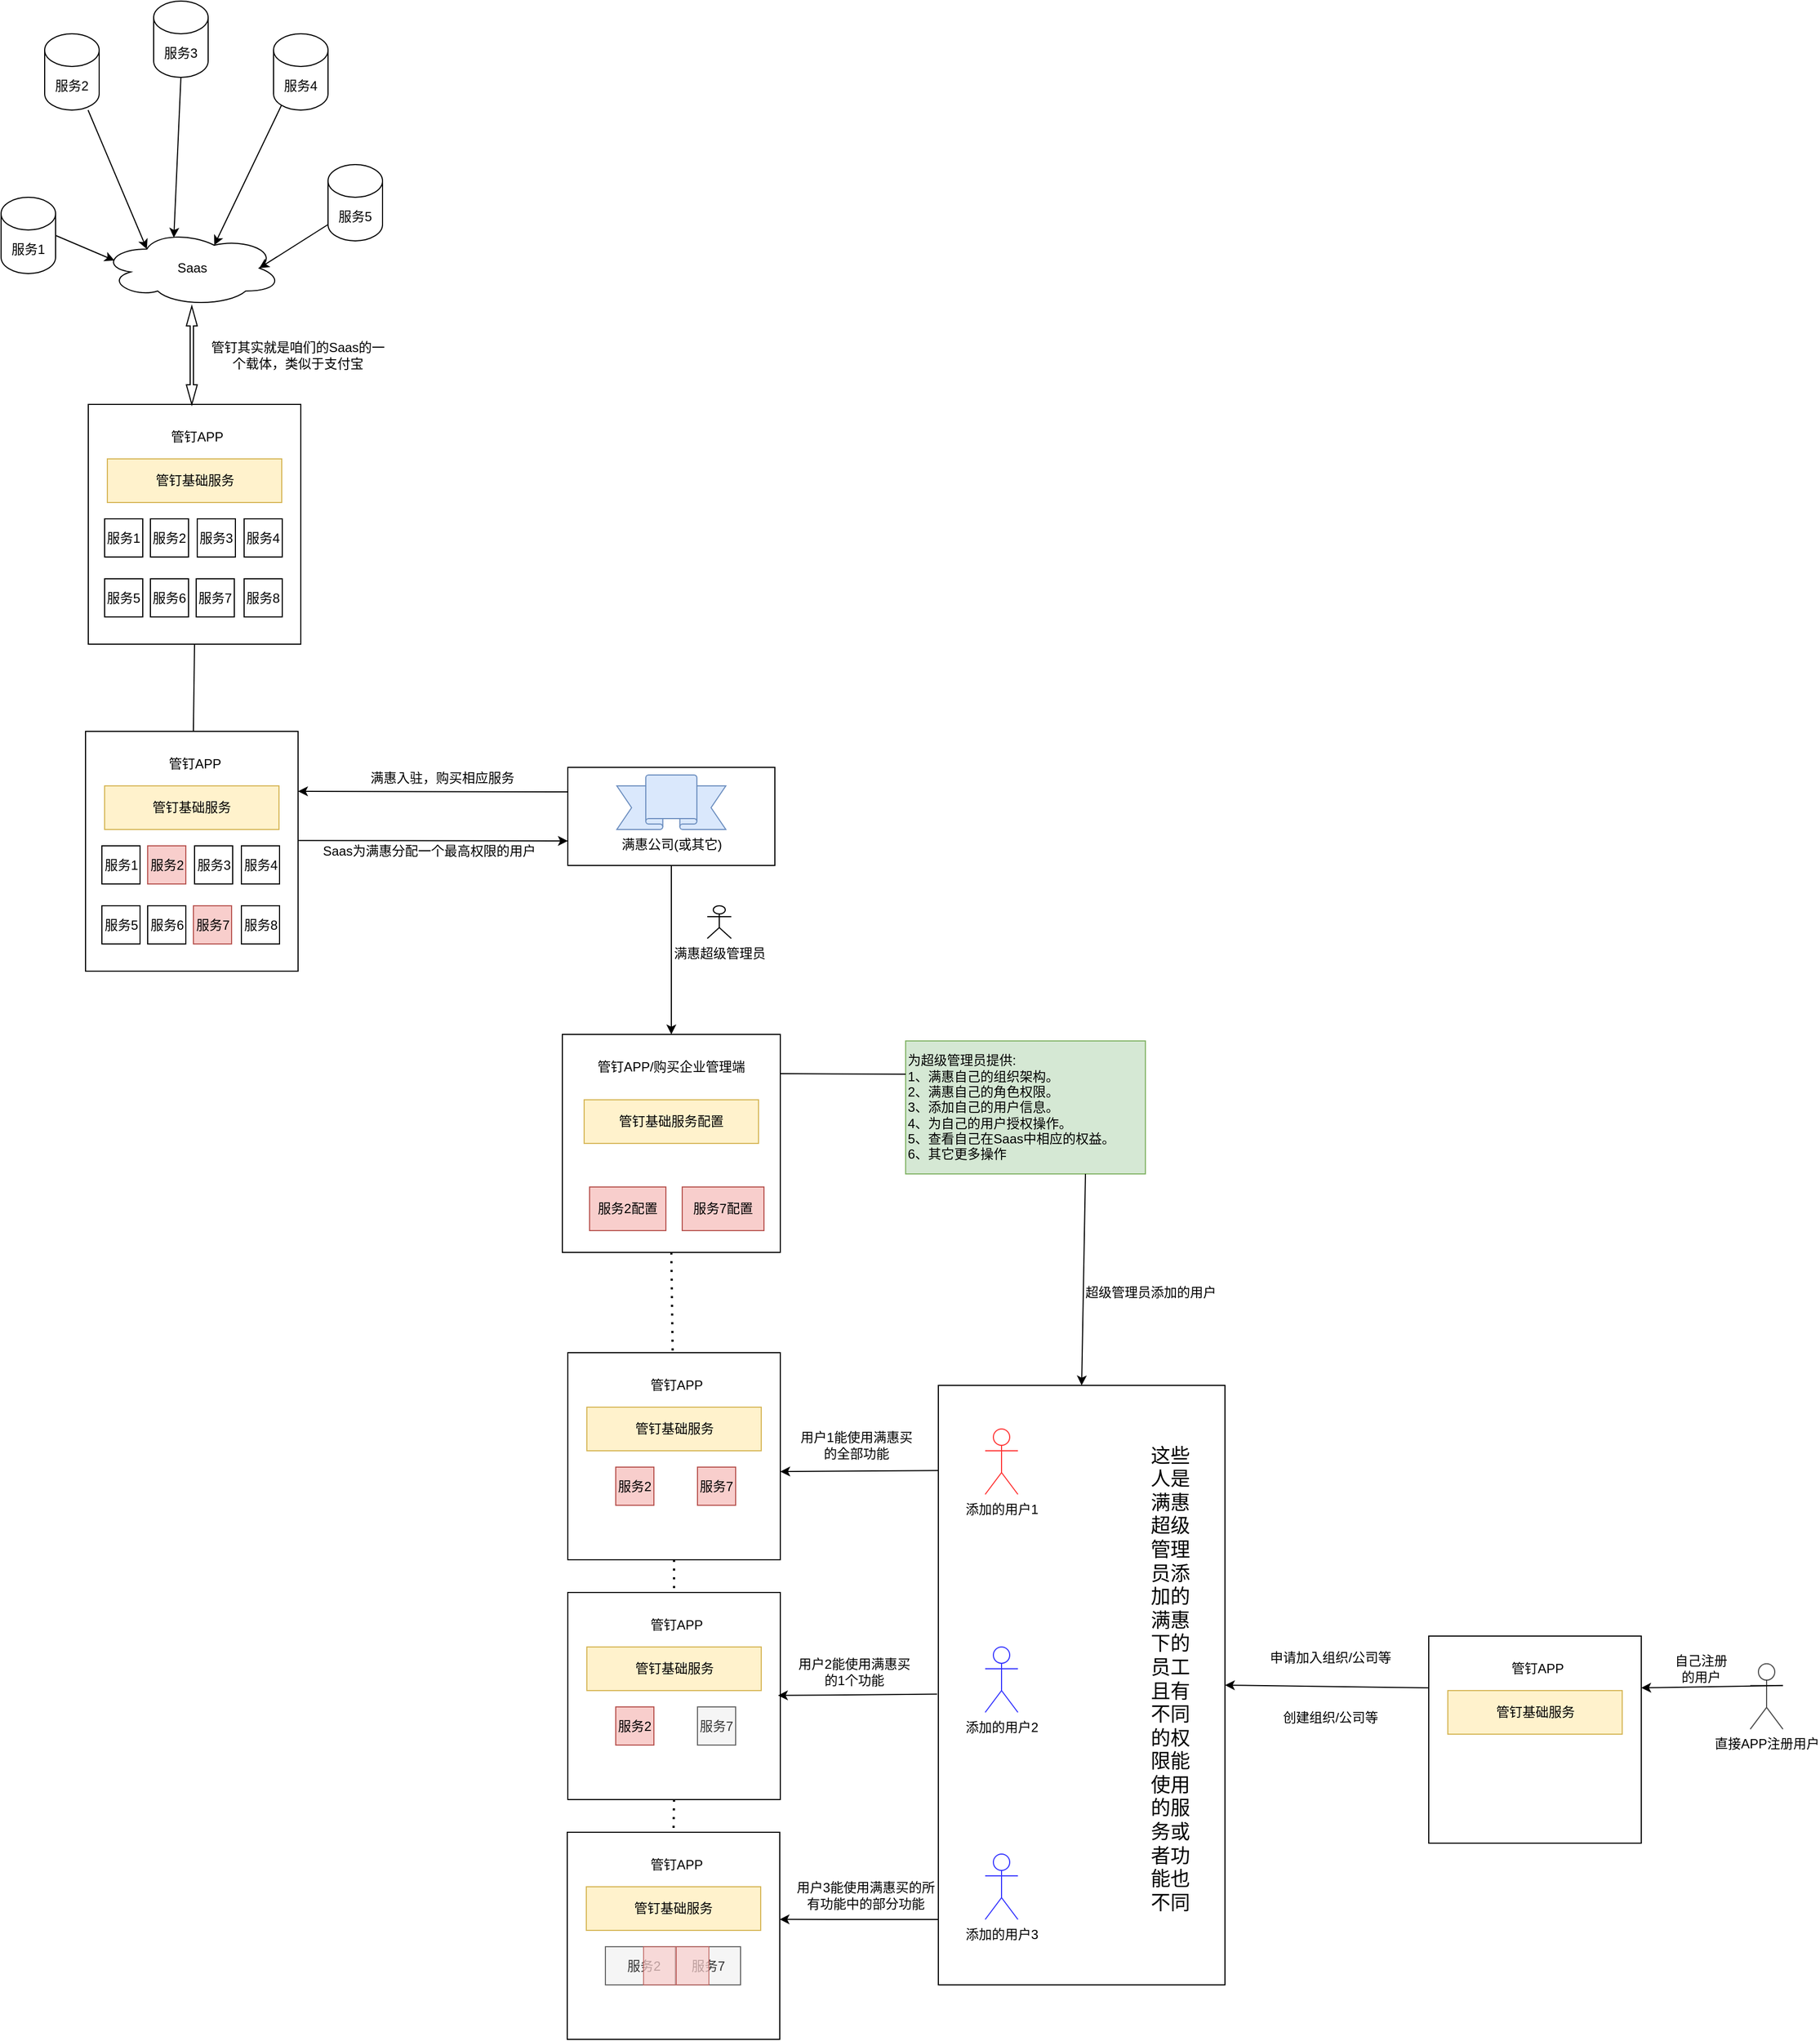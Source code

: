 <mxfile version="14.2.4" type="github">
  <diagram id="RpOZdFJz2ZnUTtg9b3pp" name="Page-1">
    <mxGraphModel dx="1673" dy="934" grid="1" gridSize="10" guides="1" tooltips="1" connect="1" arrows="1" fold="1" page="1" pageScale="1" pageWidth="827" pageHeight="1169" math="0" shadow="0">
      <root>
        <mxCell id="0" />
        <mxCell id="1" parent="0" />
        <mxCell id="KhQuNTbmmZ_W9YEy7QfY-66" value="" style="rounded=0;whiteSpace=wrap;html=1;" vertex="1" parent="1">
          <mxGeometry x="890" y="1340" width="263" height="550" as="geometry" />
        </mxCell>
        <mxCell id="KhQuNTbmmZ_W9YEy7QfY-1" value="Saas" style="ellipse;shape=cloud;whiteSpace=wrap;html=1;" vertex="1" parent="1">
          <mxGeometry x="122.5" y="280" width="165" height="70" as="geometry" />
        </mxCell>
        <mxCell id="KhQuNTbmmZ_W9YEy7QfY-2" value="服务2" style="shape=cylinder3;whiteSpace=wrap;html=1;boundedLbl=1;backgroundOutline=1;size=15;" vertex="1" parent="1">
          <mxGeometry x="70" y="100" width="50" height="70" as="geometry" />
        </mxCell>
        <mxCell id="KhQuNTbmmZ_W9YEy7QfY-3" value="服务3" style="shape=cylinder3;whiteSpace=wrap;html=1;boundedLbl=1;backgroundOutline=1;size=15;" vertex="1" parent="1">
          <mxGeometry x="170" y="70" width="50" height="70" as="geometry" />
        </mxCell>
        <mxCell id="KhQuNTbmmZ_W9YEy7QfY-4" value="服务4" style="shape=cylinder3;whiteSpace=wrap;html=1;boundedLbl=1;backgroundOutline=1;size=15;" vertex="1" parent="1">
          <mxGeometry x="280" y="100" width="50" height="70" as="geometry" />
        </mxCell>
        <mxCell id="KhQuNTbmmZ_W9YEy7QfY-5" value="服务5" style="shape=cylinder3;whiteSpace=wrap;html=1;boundedLbl=1;backgroundOutline=1;size=15;" vertex="1" parent="1">
          <mxGeometry x="330" y="220" width="50" height="70" as="geometry" />
        </mxCell>
        <mxCell id="KhQuNTbmmZ_W9YEy7QfY-6" value="服务1" style="shape=cylinder3;whiteSpace=wrap;html=1;boundedLbl=1;backgroundOutline=1;size=15;" vertex="1" parent="1">
          <mxGeometry x="30" y="250" width="50" height="70" as="geometry" />
        </mxCell>
        <mxCell id="KhQuNTbmmZ_W9YEy7QfY-8" value="" style="endArrow=classic;html=1;exitX=1;exitY=0.5;exitDx=0;exitDy=0;exitPerimeter=0;entryX=0.07;entryY=0.4;entryDx=0;entryDy=0;entryPerimeter=0;" edge="1" parent="1" source="KhQuNTbmmZ_W9YEy7QfY-6" target="KhQuNTbmmZ_W9YEy7QfY-1">
          <mxGeometry width="50" height="50" relative="1" as="geometry">
            <mxPoint x="540" y="490" as="sourcePoint" />
            <mxPoint x="590" y="440" as="targetPoint" />
          </mxGeometry>
        </mxCell>
        <mxCell id="KhQuNTbmmZ_W9YEy7QfY-9" value="" style="endArrow=classic;html=1;entryX=0.25;entryY=0.25;entryDx=0;entryDy=0;entryPerimeter=0;" edge="1" parent="1" source="KhQuNTbmmZ_W9YEy7QfY-2" target="KhQuNTbmmZ_W9YEy7QfY-1">
          <mxGeometry width="50" height="50" relative="1" as="geometry">
            <mxPoint x="140" y="230" as="sourcePoint" />
            <mxPoint x="190" y="180" as="targetPoint" />
          </mxGeometry>
        </mxCell>
        <mxCell id="KhQuNTbmmZ_W9YEy7QfY-11" value="" style="endArrow=classic;html=1;exitX=0.145;exitY=1;exitDx=0;exitDy=-4.35;exitPerimeter=0;entryX=0.625;entryY=0.2;entryDx=0;entryDy=0;entryPerimeter=0;" edge="1" parent="1" source="KhQuNTbmmZ_W9YEy7QfY-4" target="KhQuNTbmmZ_W9YEy7QfY-1">
          <mxGeometry width="50" height="50" relative="1" as="geometry">
            <mxPoint x="160" y="500" as="sourcePoint" />
            <mxPoint x="210" y="450" as="targetPoint" />
          </mxGeometry>
        </mxCell>
        <mxCell id="KhQuNTbmmZ_W9YEy7QfY-12" value="" style="endArrow=classic;html=1;exitX=0;exitY=1;exitDx=0;exitDy=-15;exitPerimeter=0;entryX=0.875;entryY=0.5;entryDx=0;entryDy=0;entryPerimeter=0;" edge="1" parent="1" source="KhQuNTbmmZ_W9YEy7QfY-5" target="KhQuNTbmmZ_W9YEy7QfY-1">
          <mxGeometry width="50" height="50" relative="1" as="geometry">
            <mxPoint x="300" y="460" as="sourcePoint" />
            <mxPoint x="350" y="410" as="targetPoint" />
          </mxGeometry>
        </mxCell>
        <mxCell id="KhQuNTbmmZ_W9YEy7QfY-14" value="" style="endArrow=classic;html=1;exitX=0.5;exitY=1;exitDx=0;exitDy=0;entryX=0.5;entryY=0;entryDx=0;entryDy=0;" edge="1" parent="1" source="KhQuNTbmmZ_W9YEy7QfY-32" target="KhQuNTbmmZ_W9YEy7QfY-49">
          <mxGeometry width="50" height="50" relative="1" as="geometry">
            <mxPoint x="990" y="1240" as="sourcePoint" />
            <mxPoint x="1040" y="1190" as="targetPoint" />
          </mxGeometry>
        </mxCell>
        <mxCell id="KhQuNTbmmZ_W9YEy7QfY-15" value="" style="endArrow=classic;html=1;exitX=0.5;exitY=1;exitDx=0;exitDy=0;exitPerimeter=0;entryX=0.4;entryY=0.1;entryDx=0;entryDy=0;entryPerimeter=0;" edge="1" parent="1" source="KhQuNTbmmZ_W9YEy7QfY-3" target="KhQuNTbmmZ_W9YEy7QfY-1">
          <mxGeometry width="50" height="50" relative="1" as="geometry">
            <mxPoint x="190" y="180" as="sourcePoint" />
            <mxPoint x="240" y="130" as="targetPoint" />
          </mxGeometry>
        </mxCell>
        <mxCell id="KhQuNTbmmZ_W9YEy7QfY-16" value="" style="rounded=0;whiteSpace=wrap;html=1;" vertex="1" parent="1">
          <mxGeometry x="110" y="440" width="195" height="220" as="geometry" />
        </mxCell>
        <mxCell id="KhQuNTbmmZ_W9YEy7QfY-17" value="管钉APP" style="text;html=1;strokeColor=none;fillColor=none;align=center;verticalAlign=middle;whiteSpace=wrap;rounded=0;" vertex="1" parent="1">
          <mxGeometry x="170" y="460" width="80" height="20" as="geometry" />
        </mxCell>
        <mxCell id="KhQuNTbmmZ_W9YEy7QfY-18" value="管钉基础服务" style="rounded=0;whiteSpace=wrap;html=1;fillColor=#fff2cc;strokeColor=#d6b656;" vertex="1" parent="1">
          <mxGeometry x="127.5" y="490" width="160" height="40" as="geometry" />
        </mxCell>
        <mxCell id="KhQuNTbmmZ_W9YEy7QfY-20" value="服务1" style="rounded=0;whiteSpace=wrap;html=1;" vertex="1" parent="1">
          <mxGeometry x="125" y="545" width="35" height="35" as="geometry" />
        </mxCell>
        <mxCell id="KhQuNTbmmZ_W9YEy7QfY-22" value="服务2" style="rounded=0;whiteSpace=wrap;html=1;" vertex="1" parent="1">
          <mxGeometry x="167" y="545" width="35" height="35" as="geometry" />
        </mxCell>
        <mxCell id="KhQuNTbmmZ_W9YEy7QfY-23" value="服务3" style="rounded=0;whiteSpace=wrap;html=1;" vertex="1" parent="1">
          <mxGeometry x="210" y="545" width="35" height="35" as="geometry" />
        </mxCell>
        <mxCell id="KhQuNTbmmZ_W9YEy7QfY-24" value="服务4" style="rounded=0;whiteSpace=wrap;html=1;" vertex="1" parent="1">
          <mxGeometry x="253" y="545" width="35" height="35" as="geometry" />
        </mxCell>
        <mxCell id="KhQuNTbmmZ_W9YEy7QfY-25" value="服务7" style="rounded=0;whiteSpace=wrap;html=1;" vertex="1" parent="1">
          <mxGeometry x="209" y="600" width="35" height="35" as="geometry" />
        </mxCell>
        <mxCell id="KhQuNTbmmZ_W9YEy7QfY-26" value="服务6" style="rounded=0;whiteSpace=wrap;html=1;" vertex="1" parent="1">
          <mxGeometry x="167" y="600" width="35" height="35" as="geometry" />
        </mxCell>
        <mxCell id="KhQuNTbmmZ_W9YEy7QfY-27" value="服务5" style="rounded=0;whiteSpace=wrap;html=1;" vertex="1" parent="1">
          <mxGeometry x="125" y="600" width="35" height="35" as="geometry" />
        </mxCell>
        <mxCell id="KhQuNTbmmZ_W9YEy7QfY-28" value="服务8" style="rounded=0;whiteSpace=wrap;html=1;" vertex="1" parent="1">
          <mxGeometry x="253" y="600" width="35" height="35" as="geometry" />
        </mxCell>
        <mxCell id="KhQuNTbmmZ_W9YEy7QfY-29" value="" style="shape=doubleArrow;direction=south;whiteSpace=wrap;html=1;" vertex="1" parent="1">
          <mxGeometry x="200" y="350" width="10" height="90" as="geometry" />
        </mxCell>
        <mxCell id="KhQuNTbmmZ_W9YEy7QfY-30" value="管钉其实就是咱们的Saas的一个载体，类似于支付宝" style="text;html=1;fillColor=none;align=center;verticalAlign=middle;whiteSpace=wrap;rounded=0;" vertex="1" parent="1">
          <mxGeometry x="220" y="365" width="165" height="60" as="geometry" />
        </mxCell>
        <mxCell id="KhQuNTbmmZ_W9YEy7QfY-33" value="" style="group" vertex="1" connectable="0" parent="1">
          <mxGeometry x="550" y="773" width="190" height="90" as="geometry" />
        </mxCell>
        <mxCell id="KhQuNTbmmZ_W9YEy7QfY-32" value="" style="rounded=0;whiteSpace=wrap;html=1;strokeColor=#000000;" vertex="1" parent="KhQuNTbmmZ_W9YEy7QfY-33">
          <mxGeometry width="190" height="90" as="geometry" />
        </mxCell>
        <mxCell id="KhQuNTbmmZ_W9YEy7QfY-31" value="满惠公司(或其它)" style="verticalLabelPosition=bottom;verticalAlign=top;html=1;shape=mxgraph.basic.banner;strokeColor=#6c8ebf;fillColor=#dae8fc;" vertex="1" parent="KhQuNTbmmZ_W9YEy7QfY-33">
          <mxGeometry x="45" y="7" width="100" height="50" as="geometry" />
        </mxCell>
        <mxCell id="KhQuNTbmmZ_W9YEy7QfY-34" value="" style="rounded=0;whiteSpace=wrap;html=1;" vertex="1" parent="1">
          <mxGeometry x="107.5" y="740" width="195" height="220" as="geometry" />
        </mxCell>
        <mxCell id="KhQuNTbmmZ_W9YEy7QfY-35" value="管钉APP" style="text;html=1;strokeColor=none;fillColor=none;align=center;verticalAlign=middle;whiteSpace=wrap;rounded=0;" vertex="1" parent="1">
          <mxGeometry x="167.5" y="760" width="80" height="20" as="geometry" />
        </mxCell>
        <mxCell id="KhQuNTbmmZ_W9YEy7QfY-36" value="管钉基础服务" style="rounded=0;whiteSpace=wrap;html=1;fillColor=#fff2cc;strokeColor=#d6b656;" vertex="1" parent="1">
          <mxGeometry x="125" y="790" width="160" height="40" as="geometry" />
        </mxCell>
        <mxCell id="KhQuNTbmmZ_W9YEy7QfY-37" value="服务1" style="rounded=0;whiteSpace=wrap;html=1;" vertex="1" parent="1">
          <mxGeometry x="122.5" y="845" width="35" height="35" as="geometry" />
        </mxCell>
        <mxCell id="KhQuNTbmmZ_W9YEy7QfY-38" value="服务2" style="rounded=0;whiteSpace=wrap;html=1;fillColor=#f8cecc;strokeColor=#b85450;" vertex="1" parent="1">
          <mxGeometry x="164.5" y="845" width="35" height="35" as="geometry" />
        </mxCell>
        <mxCell id="KhQuNTbmmZ_W9YEy7QfY-39" value="服务3" style="rounded=0;whiteSpace=wrap;html=1;" vertex="1" parent="1">
          <mxGeometry x="207.5" y="845" width="35" height="35" as="geometry" />
        </mxCell>
        <mxCell id="KhQuNTbmmZ_W9YEy7QfY-40" value="服务4" style="rounded=0;whiteSpace=wrap;html=1;" vertex="1" parent="1">
          <mxGeometry x="250.5" y="845" width="35" height="35" as="geometry" />
        </mxCell>
        <mxCell id="KhQuNTbmmZ_W9YEy7QfY-41" value="服务7" style="rounded=0;whiteSpace=wrap;html=1;fillColor=#f8cecc;strokeColor=#b85450;" vertex="1" parent="1">
          <mxGeometry x="206.5" y="900" width="35" height="35" as="geometry" />
        </mxCell>
        <mxCell id="KhQuNTbmmZ_W9YEy7QfY-42" value="服务6" style="rounded=0;whiteSpace=wrap;html=1;" vertex="1" parent="1">
          <mxGeometry x="164.5" y="900" width="35" height="35" as="geometry" />
        </mxCell>
        <mxCell id="KhQuNTbmmZ_W9YEy7QfY-43" value="服务5" style="rounded=0;whiteSpace=wrap;html=1;" vertex="1" parent="1">
          <mxGeometry x="122.5" y="900" width="35" height="35" as="geometry" />
        </mxCell>
        <mxCell id="KhQuNTbmmZ_W9YEy7QfY-44" value="服务8" style="rounded=0;whiteSpace=wrap;html=1;" vertex="1" parent="1">
          <mxGeometry x="250.5" y="900" width="35" height="35" as="geometry" />
        </mxCell>
        <mxCell id="KhQuNTbmmZ_W9YEy7QfY-45" value="" style="endArrow=classic;html=1;exitX=0;exitY=0.25;exitDx=0;exitDy=0;entryX=1;entryY=0.25;entryDx=0;entryDy=0;" edge="1" parent="1" source="KhQuNTbmmZ_W9YEy7QfY-32" target="KhQuNTbmmZ_W9YEy7QfY-34">
          <mxGeometry width="50" height="50" relative="1" as="geometry">
            <mxPoint x="550" y="830" as="sourcePoint" />
            <mxPoint x="600" y="780" as="targetPoint" />
          </mxGeometry>
        </mxCell>
        <mxCell id="KhQuNTbmmZ_W9YEy7QfY-46" value="" style="endArrow=classic;html=1;exitX=1.003;exitY=0.455;exitDx=0;exitDy=0;entryX=0;entryY=0.75;entryDx=0;entryDy=0;exitPerimeter=0;" edge="1" parent="1" source="KhQuNTbmmZ_W9YEy7QfY-34" target="KhQuNTbmmZ_W9YEy7QfY-32">
          <mxGeometry width="50" height="50" relative="1" as="geometry">
            <mxPoint x="550" y="830" as="sourcePoint" />
            <mxPoint x="600" y="780" as="targetPoint" />
          </mxGeometry>
        </mxCell>
        <mxCell id="KhQuNTbmmZ_W9YEy7QfY-47" value="满惠入驻，购买相应服务" style="text;html=1;strokeColor=none;fillColor=none;align=center;verticalAlign=middle;whiteSpace=wrap;rounded=0;" vertex="1" parent="1">
          <mxGeometry x="360" y="773" width="150" height="20" as="geometry" />
        </mxCell>
        <mxCell id="KhQuNTbmmZ_W9YEy7QfY-48" value="Saas为满惠分配一个最高权限的用户" style="text;html=1;strokeColor=none;fillColor=none;align=center;verticalAlign=middle;whiteSpace=wrap;rounded=0;" vertex="1" parent="1">
          <mxGeometry x="310" y="845" width="226" height="10" as="geometry" />
        </mxCell>
        <mxCell id="KhQuNTbmmZ_W9YEy7QfY-49" value="" style="rounded=0;whiteSpace=wrap;html=1;strokeColor=#000000;" vertex="1" parent="1">
          <mxGeometry x="545" y="1018" width="200" height="200" as="geometry" />
        </mxCell>
        <mxCell id="KhQuNTbmmZ_W9YEy7QfY-50" value="管钉APP/购买企业管理端" style="text;html=1;strokeColor=none;fillColor=none;align=center;verticalAlign=middle;whiteSpace=wrap;rounded=0;" vertex="1" parent="1">
          <mxGeometry x="570" y="1038" width="150" height="20" as="geometry" />
        </mxCell>
        <mxCell id="KhQuNTbmmZ_W9YEy7QfY-51" value="管钉基础服务配置" style="rounded=0;whiteSpace=wrap;html=1;fillColor=#fff2cc;strokeColor=#d6b656;" vertex="1" parent="1">
          <mxGeometry x="565" y="1078" width="160" height="40" as="geometry" />
        </mxCell>
        <mxCell id="KhQuNTbmmZ_W9YEy7QfY-53" value="服务2配置" style="rounded=0;whiteSpace=wrap;html=1;fillColor=#f8cecc;strokeColor=#b85450;" vertex="1" parent="1">
          <mxGeometry x="570" y="1158" width="70" height="40" as="geometry" />
        </mxCell>
        <mxCell id="KhQuNTbmmZ_W9YEy7QfY-54" value="服务7配置" style="rounded=0;whiteSpace=wrap;html=1;fillColor=#f8cecc;strokeColor=#b85450;" vertex="1" parent="1">
          <mxGeometry x="655" y="1158" width="75" height="40" as="geometry" />
        </mxCell>
        <mxCell id="KhQuNTbmmZ_W9YEy7QfY-55" value="满惠超级管理员" style="shape=umlActor;verticalLabelPosition=bottom;verticalAlign=top;html=1;outlineConnect=0;strokeColor=#000000;" vertex="1" parent="1">
          <mxGeometry x="678" y="900" width="22" height="30" as="geometry" />
        </mxCell>
        <mxCell id="KhQuNTbmmZ_W9YEy7QfY-57" value="为超级管理员提供:&lt;br&gt;1、满惠自己的组织架构。&lt;br&gt;2、满惠自己的角色权限。&lt;br&gt;3、添加自己的用户信息。&lt;br&gt;4、为自己的用户授权操作。&lt;br&gt;5、查看自己在Saas中相应的权益。&lt;br&gt;6、其它更多操作" style="text;html=1;fillColor=#d5e8d4;align=left;verticalAlign=middle;whiteSpace=wrap;rounded=0;strokeColor=#82b366;" vertex="1" parent="1">
          <mxGeometry x="860" y="1024" width="220" height="122" as="geometry" />
        </mxCell>
        <mxCell id="KhQuNTbmmZ_W9YEy7QfY-58" value="" style="endArrow=none;html=1;exitX=1;exitY=0.18;exitDx=0;exitDy=0;exitPerimeter=0;entryX=0;entryY=0.25;entryDx=0;entryDy=0;" edge="1" parent="1" source="KhQuNTbmmZ_W9YEy7QfY-49" target="KhQuNTbmmZ_W9YEy7QfY-57">
          <mxGeometry width="50" height="50" relative="1" as="geometry">
            <mxPoint x="750" y="1100" as="sourcePoint" />
            <mxPoint x="800" y="1050" as="targetPoint" />
          </mxGeometry>
        </mxCell>
        <mxCell id="KhQuNTbmmZ_W9YEy7QfY-59" value="" style="endArrow=none;html=1;exitX=0.5;exitY=1;exitDx=0;exitDy=0;" edge="1" parent="1" source="KhQuNTbmmZ_W9YEy7QfY-16" target="KhQuNTbmmZ_W9YEy7QfY-34">
          <mxGeometry width="50" height="50" relative="1" as="geometry">
            <mxPoint x="550" y="710" as="sourcePoint" />
            <mxPoint x="600" y="660" as="targetPoint" />
          </mxGeometry>
        </mxCell>
        <mxCell id="KhQuNTbmmZ_W9YEy7QfY-60" value="添加的用户1" style="shape=umlActor;verticalLabelPosition=bottom;verticalAlign=top;html=1;outlineConnect=0;strokeColor=#FF3333;" vertex="1" parent="1">
          <mxGeometry x="933" y="1380" width="30" height="60" as="geometry" />
        </mxCell>
        <mxCell id="KhQuNTbmmZ_W9YEy7QfY-61" value="添加的用户2" style="shape=umlActor;verticalLabelPosition=bottom;verticalAlign=top;html=1;outlineConnect=0;strokeColor=#3333FF;" vertex="1" parent="1">
          <mxGeometry x="933" y="1580" width="30" height="60" as="geometry" />
        </mxCell>
        <mxCell id="KhQuNTbmmZ_W9YEy7QfY-62" value="添加的用户3" style="shape=umlActor;verticalLabelPosition=bottom;verticalAlign=top;html=1;outlineConnect=0;strokeColor=#3333FF;" vertex="1" parent="1">
          <mxGeometry x="933" y="1770" width="30" height="60" as="geometry" />
        </mxCell>
        <mxCell id="KhQuNTbmmZ_W9YEy7QfY-67" value="&lt;font style=&quot;font-size: 18px&quot;&gt;这些人是满惠超级管理员添加的满惠下的员工且有不同的权限能使用的服务或者功能也不同&lt;/font&gt;" style="text;html=1;strokeColor=none;fillColor=none;align=center;verticalAlign=middle;whiteSpace=wrap;rounded=0;" vertex="1" parent="1">
          <mxGeometry x="1083" y="1395" width="40" height="430" as="geometry" />
        </mxCell>
        <mxCell id="KhQuNTbmmZ_W9YEy7QfY-80" value="" style="group" vertex="1" connectable="0" parent="1">
          <mxGeometry x="550" y="1310" width="195" height="190" as="geometry" />
        </mxCell>
        <mxCell id="KhQuNTbmmZ_W9YEy7QfY-68" value="" style="rounded=0;whiteSpace=wrap;html=1;" vertex="1" parent="KhQuNTbmmZ_W9YEy7QfY-80">
          <mxGeometry width="195" height="190" as="geometry" />
        </mxCell>
        <mxCell id="KhQuNTbmmZ_W9YEy7QfY-69" value="管钉APP" style="text;html=1;strokeColor=none;fillColor=none;align=center;verticalAlign=middle;whiteSpace=wrap;rounded=0;" vertex="1" parent="KhQuNTbmmZ_W9YEy7QfY-80">
          <mxGeometry x="60" y="20" width="80" height="20" as="geometry" />
        </mxCell>
        <mxCell id="KhQuNTbmmZ_W9YEy7QfY-70" value="管钉基础服务" style="rounded=0;whiteSpace=wrap;html=1;fillColor=#fff2cc;strokeColor=#d6b656;" vertex="1" parent="KhQuNTbmmZ_W9YEy7QfY-80">
          <mxGeometry x="17.5" y="50" width="160" height="40" as="geometry" />
        </mxCell>
        <mxCell id="KhQuNTbmmZ_W9YEy7QfY-72" value="服务2" style="rounded=0;whiteSpace=wrap;html=1;fillColor=#f8cecc;strokeColor=#b85450;" vertex="1" parent="KhQuNTbmmZ_W9YEy7QfY-80">
          <mxGeometry x="44" y="105" width="35" height="35" as="geometry" />
        </mxCell>
        <mxCell id="KhQuNTbmmZ_W9YEy7QfY-75" value="服务7" style="rounded=0;whiteSpace=wrap;html=1;fillColor=#f8cecc;strokeColor=#b85450;" vertex="1" parent="KhQuNTbmmZ_W9YEy7QfY-80">
          <mxGeometry x="119" y="105" width="35" height="35" as="geometry" />
        </mxCell>
        <mxCell id="KhQuNTbmmZ_W9YEy7QfY-82" value="" style="group" vertex="1" connectable="0" parent="1">
          <mxGeometry x="550" y="1530" width="195" height="190" as="geometry" />
        </mxCell>
        <mxCell id="KhQuNTbmmZ_W9YEy7QfY-83" value="" style="rounded=0;whiteSpace=wrap;html=1;" vertex="1" parent="KhQuNTbmmZ_W9YEy7QfY-82">
          <mxGeometry width="195" height="190" as="geometry" />
        </mxCell>
        <mxCell id="KhQuNTbmmZ_W9YEy7QfY-84" value="管钉APP" style="text;html=1;strokeColor=none;fillColor=none;align=center;verticalAlign=middle;whiteSpace=wrap;rounded=0;" vertex="1" parent="KhQuNTbmmZ_W9YEy7QfY-82">
          <mxGeometry x="60" y="20" width="80" height="20" as="geometry" />
        </mxCell>
        <mxCell id="KhQuNTbmmZ_W9YEy7QfY-85" value="管钉基础服务" style="rounded=0;whiteSpace=wrap;html=1;fillColor=#fff2cc;strokeColor=#d6b656;" vertex="1" parent="KhQuNTbmmZ_W9YEy7QfY-82">
          <mxGeometry x="17.5" y="50" width="160" height="40" as="geometry" />
        </mxCell>
        <mxCell id="KhQuNTbmmZ_W9YEy7QfY-86" value="服务2" style="rounded=0;whiteSpace=wrap;html=1;fillColor=#f8cecc;strokeColor=#b85450;" vertex="1" parent="KhQuNTbmmZ_W9YEy7QfY-82">
          <mxGeometry x="44" y="105" width="35" height="35" as="geometry" />
        </mxCell>
        <mxCell id="KhQuNTbmmZ_W9YEy7QfY-87" value="服务7" style="rounded=0;whiteSpace=wrap;html=1;fillColor=#f5f5f5;strokeColor=#666666;fontColor=#333333;" vertex="1" parent="KhQuNTbmmZ_W9YEy7QfY-82">
          <mxGeometry x="119" y="105" width="35" height="35" as="geometry" />
        </mxCell>
        <mxCell id="KhQuNTbmmZ_W9YEy7QfY-89" value="" style="group;opacity=35;" vertex="1" connectable="0" parent="1">
          <mxGeometry x="549.5" y="1750" width="195" height="190" as="geometry" />
        </mxCell>
        <mxCell id="KhQuNTbmmZ_W9YEy7QfY-90" value="" style="rounded=0;whiteSpace=wrap;html=1;" vertex="1" parent="KhQuNTbmmZ_W9YEy7QfY-89">
          <mxGeometry width="195" height="190" as="geometry" />
        </mxCell>
        <mxCell id="KhQuNTbmmZ_W9YEy7QfY-91" value="管钉APP" style="text;html=1;strokeColor=none;fillColor=none;align=center;verticalAlign=middle;whiteSpace=wrap;rounded=0;" vertex="1" parent="KhQuNTbmmZ_W9YEy7QfY-89">
          <mxGeometry x="60" y="20" width="80" height="20" as="geometry" />
        </mxCell>
        <mxCell id="KhQuNTbmmZ_W9YEy7QfY-92" value="管钉基础服务" style="rounded=0;whiteSpace=wrap;html=1;fillColor=#fff2cc;strokeColor=#d6b656;" vertex="1" parent="KhQuNTbmmZ_W9YEy7QfY-89">
          <mxGeometry x="17.5" y="50" width="160" height="40" as="geometry" />
        </mxCell>
        <mxCell id="KhQuNTbmmZ_W9YEy7QfY-93" value="服务2" style="rounded=0;whiteSpace=wrap;html=1;fillColor=#f5f5f5;strokeColor=#666666;fontColor=#333333;" vertex="1" parent="KhQuNTbmmZ_W9YEy7QfY-89">
          <mxGeometry x="35" y="105" width="70" height="35" as="geometry" />
        </mxCell>
        <mxCell id="KhQuNTbmmZ_W9YEy7QfY-94" value="服务7" style="rounded=0;whiteSpace=wrap;html=1;fillColor=#f5f5f5;strokeColor=#666666;fontColor=#333333;" vertex="1" parent="KhQuNTbmmZ_W9YEy7QfY-89">
          <mxGeometry x="99" y="105" width="60" height="35" as="geometry" />
        </mxCell>
        <mxCell id="KhQuNTbmmZ_W9YEy7QfY-95" value="" style="rounded=0;whiteSpace=wrap;html=1;strokeColor=#b85450;fillColor=#f8cecc;opacity=70;" vertex="1" parent="KhQuNTbmmZ_W9YEy7QfY-89">
          <mxGeometry x="70" y="105" width="30" height="35" as="geometry" />
        </mxCell>
        <mxCell id="KhQuNTbmmZ_W9YEy7QfY-103" value="" style="rounded=0;whiteSpace=wrap;html=1;strokeColor=#b85450;fillColor=#f8cecc;opacity=70;" vertex="1" parent="KhQuNTbmmZ_W9YEy7QfY-89">
          <mxGeometry x="100" y="105" width="30" height="35" as="geometry" />
        </mxCell>
        <mxCell id="KhQuNTbmmZ_W9YEy7QfY-104" value="" style="endArrow=classic;html=1;exitX=0.75;exitY=1;exitDx=0;exitDy=0;entryX=0.5;entryY=0;entryDx=0;entryDy=0;" edge="1" parent="1" source="KhQuNTbmmZ_W9YEy7QfY-57" target="KhQuNTbmmZ_W9YEy7QfY-66">
          <mxGeometry width="50" height="50" relative="1" as="geometry">
            <mxPoint x="550" y="1280" as="sourcePoint" />
            <mxPoint x="600" y="1230" as="targetPoint" />
          </mxGeometry>
        </mxCell>
        <mxCell id="KhQuNTbmmZ_W9YEy7QfY-105" value="超级管理员添加的用户" style="text;html=1;strokeColor=none;fillColor=none;align=center;verticalAlign=middle;whiteSpace=wrap;rounded=0;opacity=70;" vertex="1" parent="1">
          <mxGeometry x="1020" y="1230" width="130" height="50" as="geometry" />
        </mxCell>
        <mxCell id="KhQuNTbmmZ_W9YEy7QfY-106" value="" style="endArrow=classic;html=1;exitX=0;exitY=0.142;exitDx=0;exitDy=0;exitPerimeter=0;entryX=1;entryY=0.574;entryDx=0;entryDy=0;entryPerimeter=0;" edge="1" parent="1" source="KhQuNTbmmZ_W9YEy7QfY-66" target="KhQuNTbmmZ_W9YEy7QfY-68">
          <mxGeometry width="50" height="50" relative="1" as="geometry">
            <mxPoint x="882.104" y="1418.15" as="sourcePoint" />
            <mxPoint x="745" y="1406.959" as="targetPoint" />
          </mxGeometry>
        </mxCell>
        <mxCell id="KhQuNTbmmZ_W9YEy7QfY-107" value="用户1能使用满惠买的全部功能" style="text;html=1;strokeColor=none;fillColor=none;align=center;verticalAlign=middle;whiteSpace=wrap;rounded=0;opacity=70;" vertex="1" parent="1">
          <mxGeometry x="760" y="1390" width="110" height="10" as="geometry" />
        </mxCell>
        <mxCell id="KhQuNTbmmZ_W9YEy7QfY-108" value="用户2能使用满惠买的1个功能" style="text;html=1;strokeColor=none;fillColor=none;align=center;verticalAlign=middle;whiteSpace=wrap;rounded=0;opacity=70;" vertex="1" parent="1">
          <mxGeometry x="757.9" y="1595.43" width="110" height="14.57" as="geometry" />
        </mxCell>
        <mxCell id="KhQuNTbmmZ_W9YEy7QfY-109" value="" style="endArrow=classic;html=1;exitX=-0.004;exitY=0.515;exitDx=0;exitDy=0;exitPerimeter=0;entryX=1;entryY=0.574;entryDx=0;entryDy=0;entryPerimeter=0;" edge="1" parent="1" source="KhQuNTbmmZ_W9YEy7QfY-66">
          <mxGeometry width="50" height="50" relative="1" as="geometry">
            <mxPoint x="880.004" y="1623.58" as="sourcePoint" />
            <mxPoint x="742.9" y="1624.49" as="targetPoint" />
          </mxGeometry>
        </mxCell>
        <mxCell id="KhQuNTbmmZ_W9YEy7QfY-110" value="用户3能使用满惠买的所有功能中的部分功能" style="text;html=1;strokeColor=none;fillColor=none;align=center;verticalAlign=middle;whiteSpace=wrap;rounded=0;opacity=70;" vertex="1" parent="1">
          <mxGeometry x="757.9" y="1800.85" width="130.65" height="14.57" as="geometry" />
        </mxCell>
        <mxCell id="KhQuNTbmmZ_W9YEy7QfY-111" value="" style="endArrow=classic;html=1;exitX=0;exitY=0.891;exitDx=0;exitDy=0;exitPerimeter=0;entryX=1;entryY=0.574;entryDx=0;entryDy=0;entryPerimeter=0;" edge="1" parent="1" source="KhQuNTbmmZ_W9YEy7QfY-66">
          <mxGeometry width="50" height="50" relative="1" as="geometry">
            <mxPoint x="881.454" y="1829" as="sourcePoint" />
            <mxPoint x="744.35" y="1829.91" as="targetPoint" />
          </mxGeometry>
        </mxCell>
        <mxCell id="KhQuNTbmmZ_W9YEy7QfY-112" value="" style="endArrow=none;dashed=1;html=1;dashPattern=1 3;strokeWidth=2;exitX=0.5;exitY=1;exitDx=0;exitDy=0;" edge="1" parent="1" source="KhQuNTbmmZ_W9YEy7QfY-49" target="KhQuNTbmmZ_W9YEy7QfY-68">
          <mxGeometry width="50" height="50" relative="1" as="geometry">
            <mxPoint x="540" y="1480" as="sourcePoint" />
            <mxPoint x="590" y="1430" as="targetPoint" />
          </mxGeometry>
        </mxCell>
        <mxCell id="KhQuNTbmmZ_W9YEy7QfY-124" value="直接APP注册用户" style="shape=umlActor;verticalLabelPosition=bottom;verticalAlign=top;html=1;outlineConnect=0;strokeColor=#000000;opacity=70;" vertex="1" parent="1">
          <mxGeometry x="1635" y="1595.43" width="30" height="60" as="geometry" />
        </mxCell>
        <mxCell id="KhQuNTbmmZ_W9YEy7QfY-125" value="" style="group;opacity=35;" vertex="1" connectable="0" parent="1">
          <mxGeometry x="1340" y="1570" width="195" height="190" as="geometry" />
        </mxCell>
        <mxCell id="KhQuNTbmmZ_W9YEy7QfY-126" value="" style="rounded=0;whiteSpace=wrap;html=1;" vertex="1" parent="KhQuNTbmmZ_W9YEy7QfY-125">
          <mxGeometry width="195" height="190" as="geometry" />
        </mxCell>
        <mxCell id="KhQuNTbmmZ_W9YEy7QfY-127" value="管钉APP" style="text;html=1;strokeColor=none;fillColor=none;align=center;verticalAlign=middle;whiteSpace=wrap;rounded=0;" vertex="1" parent="KhQuNTbmmZ_W9YEy7QfY-125">
          <mxGeometry x="60" y="20" width="80" height="20" as="geometry" />
        </mxCell>
        <mxCell id="KhQuNTbmmZ_W9YEy7QfY-128" value="管钉基础服务" style="rounded=0;whiteSpace=wrap;html=1;fillColor=#fff2cc;strokeColor=#d6b656;" vertex="1" parent="KhQuNTbmmZ_W9YEy7QfY-125">
          <mxGeometry x="17.5" y="50" width="160" height="40" as="geometry" />
        </mxCell>
        <mxCell id="KhQuNTbmmZ_W9YEy7QfY-129" value="" style="endArrow=classic;html=1;exitX=1;exitY=0.333;exitDx=0;exitDy=0;exitPerimeter=0;entryX=1;entryY=0.25;entryDx=0;entryDy=0;" edge="1" parent="1" source="KhQuNTbmmZ_W9YEy7QfY-124" target="KhQuNTbmmZ_W9YEy7QfY-126">
          <mxGeometry width="50" height="50" relative="1" as="geometry">
            <mxPoint x="1825" y="1530" as="sourcePoint" />
            <mxPoint x="1535" y="1618" as="targetPoint" />
          </mxGeometry>
        </mxCell>
        <mxCell id="KhQuNTbmmZ_W9YEy7QfY-130" value="自己注册的用户" style="text;html=1;strokeColor=none;fillColor=none;align=center;verticalAlign=middle;whiteSpace=wrap;rounded=0;opacity=70;" vertex="1" parent="1">
          <mxGeometry x="1565" y="1590" width="50" height="20" as="geometry" />
        </mxCell>
        <mxCell id="KhQuNTbmmZ_W9YEy7QfY-131" value="" style="endArrow=classic;html=1;exitX=0;exitY=0.25;exitDx=0;exitDy=0;entryX=1;entryY=0.5;entryDx=0;entryDy=0;" edge="1" parent="1" source="KhQuNTbmmZ_W9YEy7QfY-126" target="KhQuNTbmmZ_W9YEy7QfY-66">
          <mxGeometry width="50" height="50" relative="1" as="geometry">
            <mxPoint x="1260" y="1500" as="sourcePoint" />
            <mxPoint x="1310" y="1450" as="targetPoint" />
          </mxGeometry>
        </mxCell>
        <mxCell id="KhQuNTbmmZ_W9YEy7QfY-132" value="申请加入组织/公司等" style="text;html=1;strokeColor=none;fillColor=none;align=center;verticalAlign=middle;whiteSpace=wrap;rounded=0;opacity=70;" vertex="1" parent="1">
          <mxGeometry x="1190" y="1580" width="120" height="20" as="geometry" />
        </mxCell>
        <mxCell id="KhQuNTbmmZ_W9YEy7QfY-135" value="创建组织/公司等" style="text;html=1;strokeColor=none;fillColor=none;align=center;verticalAlign=middle;whiteSpace=wrap;rounded=0;opacity=70;" vertex="1" parent="1">
          <mxGeometry x="1190" y="1635.43" width="120" height="20" as="geometry" />
        </mxCell>
        <mxCell id="KhQuNTbmmZ_W9YEy7QfY-136" value="" style="endArrow=none;dashed=1;html=1;dashPattern=1 3;strokeWidth=2;exitX=0.5;exitY=1;exitDx=0;exitDy=0;entryX=0.5;entryY=0;entryDx=0;entryDy=0;" edge="1" parent="1" source="KhQuNTbmmZ_W9YEy7QfY-68" target="KhQuNTbmmZ_W9YEy7QfY-83">
          <mxGeometry width="50" height="50" relative="1" as="geometry">
            <mxPoint x="644.39" y="1501.43" as="sourcePoint" />
            <mxPoint x="645.62" y="1593.43" as="targetPoint" />
          </mxGeometry>
        </mxCell>
        <mxCell id="KhQuNTbmmZ_W9YEy7QfY-137" value="" style="endArrow=none;dashed=1;html=1;dashPattern=1 3;strokeWidth=2;exitX=0.5;exitY=1;exitDx=0;exitDy=0;entryX=0.5;entryY=0;entryDx=0;entryDy=0;" edge="1" parent="1" source="KhQuNTbmmZ_W9YEy7QfY-83" target="KhQuNTbmmZ_W9YEy7QfY-90">
          <mxGeometry width="50" height="50" relative="1" as="geometry">
            <mxPoint x="657.5" y="1510.0" as="sourcePoint" />
            <mxPoint x="657.5" y="1540" as="targetPoint" />
          </mxGeometry>
        </mxCell>
      </root>
    </mxGraphModel>
  </diagram>
</mxfile>
